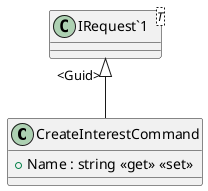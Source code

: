 @startuml
class CreateInterestCommand {
    + Name : string <<get>> <<set>>
}
class "IRequest`1"<T> {
}
"IRequest`1" "<Guid>" <|-- CreateInterestCommand
@enduml

